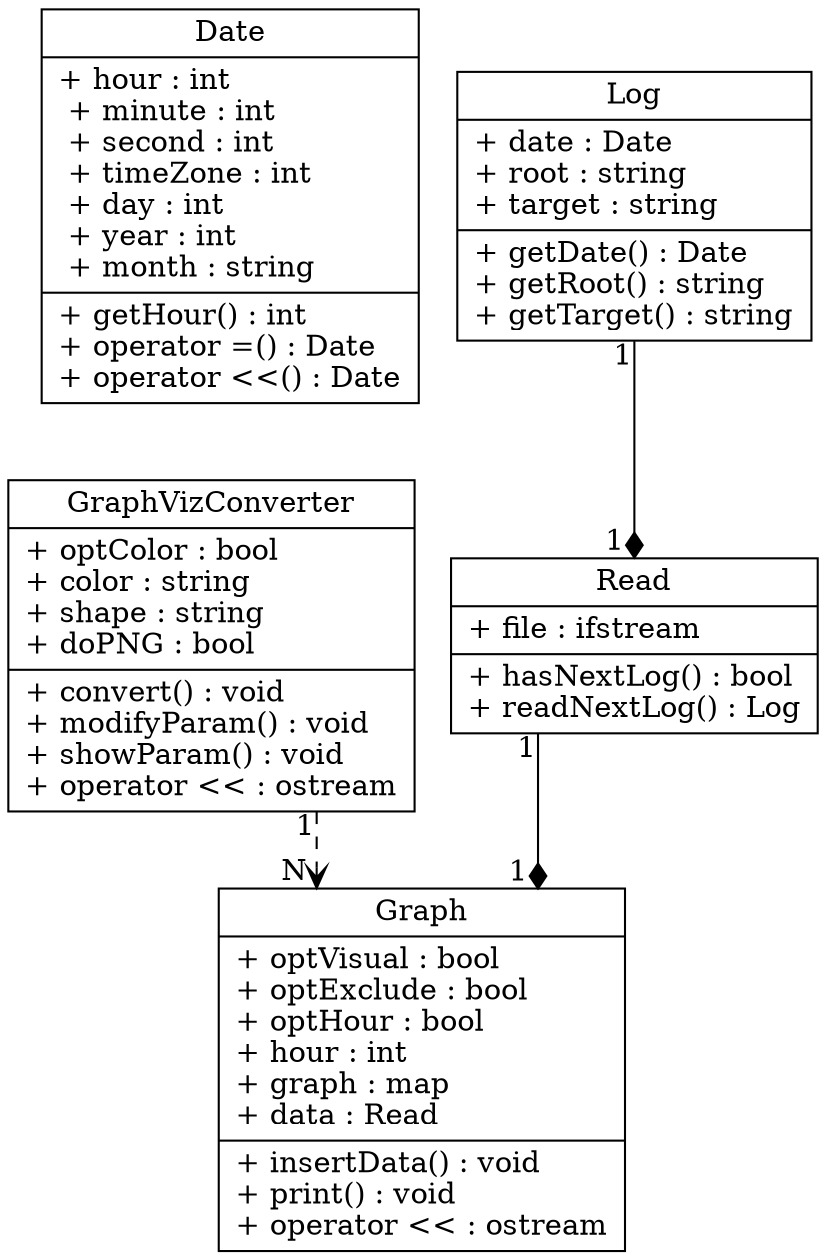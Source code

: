 digraph UML
{
	splines=ortho

	Date
	[
		label =
			"{
				Date
			|
				+ hour     : int\l
		    	+ minute   : int\l
		    	+ second   : int\l
		    	+ timeZone : int\l
		    	+ day      : int\l
		    	+ year     : int\l
		    	+ month    : string\l
			|
				+ getHour()     : int\l
				+ operator =()  : Date\l
				+ operator \<\<() : Date\l
			}",
		shape=record
	]

	Read
	[
		label =
			"{
				Read
			|
				+ file : ifstream\l
			|
				+ hasNextLog()  : bool\l
				+ readNextLog() : Log\l
			}",
		shape=record
	]

	Log
	[
		label =
			"{
				Log
			|
				+ date   : Date\l
				+ root   : string\l
				+ target : string\l

			|
				+ getDate()   : Date\l
				+ getRoot()   : string\l
				+ getTarget() : string\l
			}",
		shape=record
	]

	Graph1
	[
		label =
			"{
				Graph
			|
				+ optVisual  : bool \l
				+ optExclude : bool\l
				+ optHour    : bool\l
				+ hour       : int\l
				+ graph      : map\l
				+ data       : Read\l
			|
				+ insertData()  : void\l
				+ print()       : void\l
				+ operator \<\< : ostream\l
			}",
		shape=record
	]

	GraphVizConverter
	[
		label =
			"{
				GraphVizConverter
			|
				+ optColor : bool \l
				+ color    : string\l
				+ shape    : string\l
				+ doPNG    : bool\l
			|
				+ convert()     : void\l
				+ modifyParam() : void\l
				+ showParam()   : void\l
				+ operator \<\< : ostream\l
			}",
		shape=record
	]

	Log -> Read
	[
		arrowhead=diamond,
		taillabel=1,
		headlabel="1 "
	]

	Read -> Graph1
	[
		arrowhead=diamond,
		taillabel=1,
		headlabel="1 "
	]

	GraphVizConverter -> Graph1
	[
		arrowhead=vee,
		taillabel="1",
		headlabel="N ",
		style=dashed
	]
}
